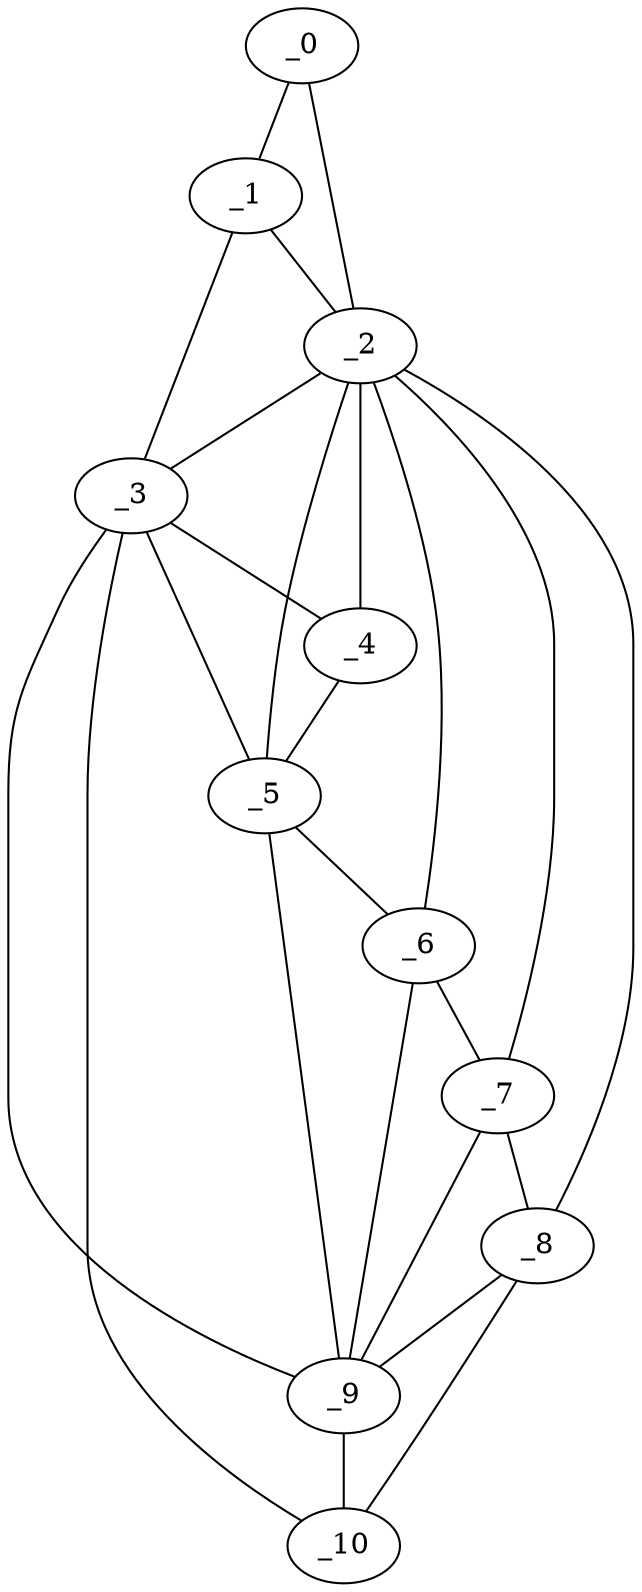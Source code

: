 graph "obj97__255.gxl" {
	_0	 [x=39,
		y=13];
	_1	 [x=53,
		y=3];
	_0 -- _1	 [valence=1];
	_2	 [x=58,
		y=13];
	_0 -- _2	 [valence=1];
	_1 -- _2	 [valence=2];
	_3	 [x=59,
		y=1];
	_1 -- _3	 [valence=1];
	_2 -- _3	 [valence=2];
	_4	 [x=64,
		y=4];
	_2 -- _4	 [valence=1];
	_5	 [x=67,
		y=4];
	_2 -- _5	 [valence=1];
	_6	 [x=76,
		y=7];
	_2 -- _6	 [valence=2];
	_7	 [x=81,
		y=9];
	_2 -- _7	 [valence=2];
	_8	 [x=86,
		y=11];
	_2 -- _8	 [valence=1];
	_3 -- _4	 [valence=2];
	_3 -- _5	 [valence=1];
	_9	 [x=91,
		y=9];
	_3 -- _9	 [valence=2];
	_10	 [x=98,
		y=10];
	_3 -- _10	 [valence=1];
	_4 -- _5	 [valence=2];
	_5 -- _6	 [valence=1];
	_5 -- _9	 [valence=2];
	_6 -- _7	 [valence=1];
	_6 -- _9	 [valence=2];
	_7 -- _8	 [valence=2];
	_7 -- _9	 [valence=1];
	_8 -- _9	 [valence=2];
	_8 -- _10	 [valence=1];
	_9 -- _10	 [valence=1];
}
